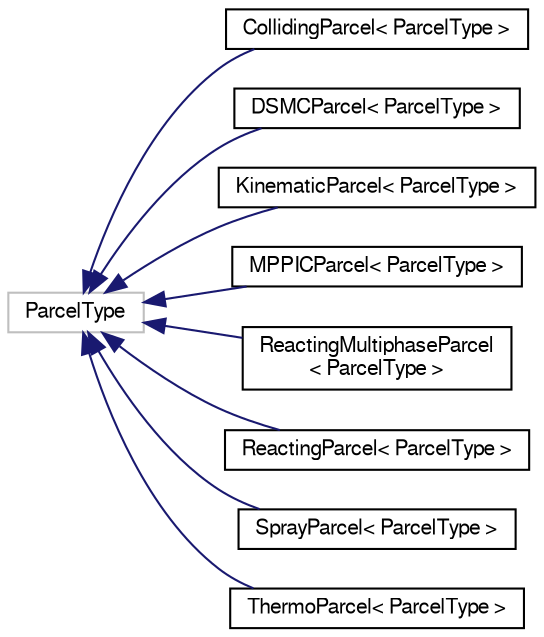 digraph "Graphical Class Hierarchy"
{
  bgcolor="transparent";
  edge [fontname="FreeSans",fontsize="10",labelfontname="FreeSans",labelfontsize="10"];
  node [fontname="FreeSans",fontsize="10",shape=record];
  rankdir="LR";
  Node1 [label="ParcelType",height=0.2,width=0.4,color="grey75"];
  Node1 -> Node2 [dir="back",color="midnightblue",fontsize="10",style="solid",fontname="FreeSans"];
  Node2 [label="CollidingParcel\< ParcelType \>",height=0.2,width=0.4,color="black",URL="$a00301.html",tooltip="Wrapper around kinematic parcel types to add collision modelling. "];
  Node1 -> Node3 [dir="back",color="midnightblue",fontsize="10",style="solid",fontname="FreeSans"];
  Node3 [label="DSMCParcel\< ParcelType \>",height=0.2,width=0.4,color="black",URL="$a00564.html",tooltip="DSMC parcel class. "];
  Node1 -> Node4 [dir="back",color="midnightblue",fontsize="10",style="solid",fontname="FreeSans"];
  Node4 [label="KinematicParcel\< ParcelType \>",height=0.2,width=0.4,color="black",URL="$a01196.html",tooltip="Kinematic parcel class with rotational motion (as spherical particles only) and one/two-way coupling ..."];
  Node1 -> Node5 [dir="back",color="midnightblue",fontsize="10",style="solid",fontname="FreeSans"];
  Node5 [label="MPPICParcel\< ParcelType \>",height=0.2,width=0.4,color="black",URL="$a01494.html",tooltip="Wrapper around kinematic parcel types to add MPPIC modelling. "];
  Node1 -> Node6 [dir="back",color="midnightblue",fontsize="10",style="solid",fontname="FreeSans"];
  Node6 [label="ReactingMultiphaseParcel\l\< ParcelType \>",height=0.2,width=0.4,color="black",URL="$a02025.html",tooltip="Multiphase variant of the reacting parcel class with one/two-way coupling with the continuous phase..."];
  Node1 -> Node7 [dir="back",color="midnightblue",fontsize="10",style="solid",fontname="FreeSans"];
  Node7 [label="ReactingParcel\< ParcelType \>",height=0.2,width=0.4,color="black",URL="$a02030.html",tooltip="Reacting parcel class with one/two-way coupling with the continuous phase. "];
  Node1 -> Node8 [dir="back",color="midnightblue",fontsize="10",style="solid",fontname="FreeSans"];
  Node8 [label="SprayParcel\< ParcelType \>",height=0.2,width=0.4,color="black",URL="$a02342.html",tooltip="Reacing spray parcel, with added functionality for atomization and breakup. "];
  Node1 -> Node9 [dir="back",color="midnightblue",fontsize="10",style="solid",fontname="FreeSans"];
  Node9 [label="ThermoParcel\< ParcelType \>",height=0.2,width=0.4,color="black",URL="$a02522.html",tooltip="Thermodynamic parcel class with one/two-way coupling with the continuous phase. Includes Kinematic pa..."];
}
